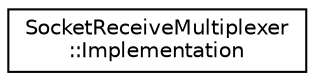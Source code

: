 digraph "Graphical Class Hierarchy"
{
 // LATEX_PDF_SIZE
  edge [fontname="Helvetica",fontsize="10",labelfontname="Helvetica",labelfontsize="10"];
  node [fontname="Helvetica",fontsize="10",shape=record];
  rankdir="LR";
  Node0 [label="SocketReceiveMultiplexer\l::Implementation",height=0.2,width=0.4,color="black", fillcolor="white", style="filled",URL="$classSocketReceiveMultiplexer_1_1Implementation.html",tooltip=" "];
}
